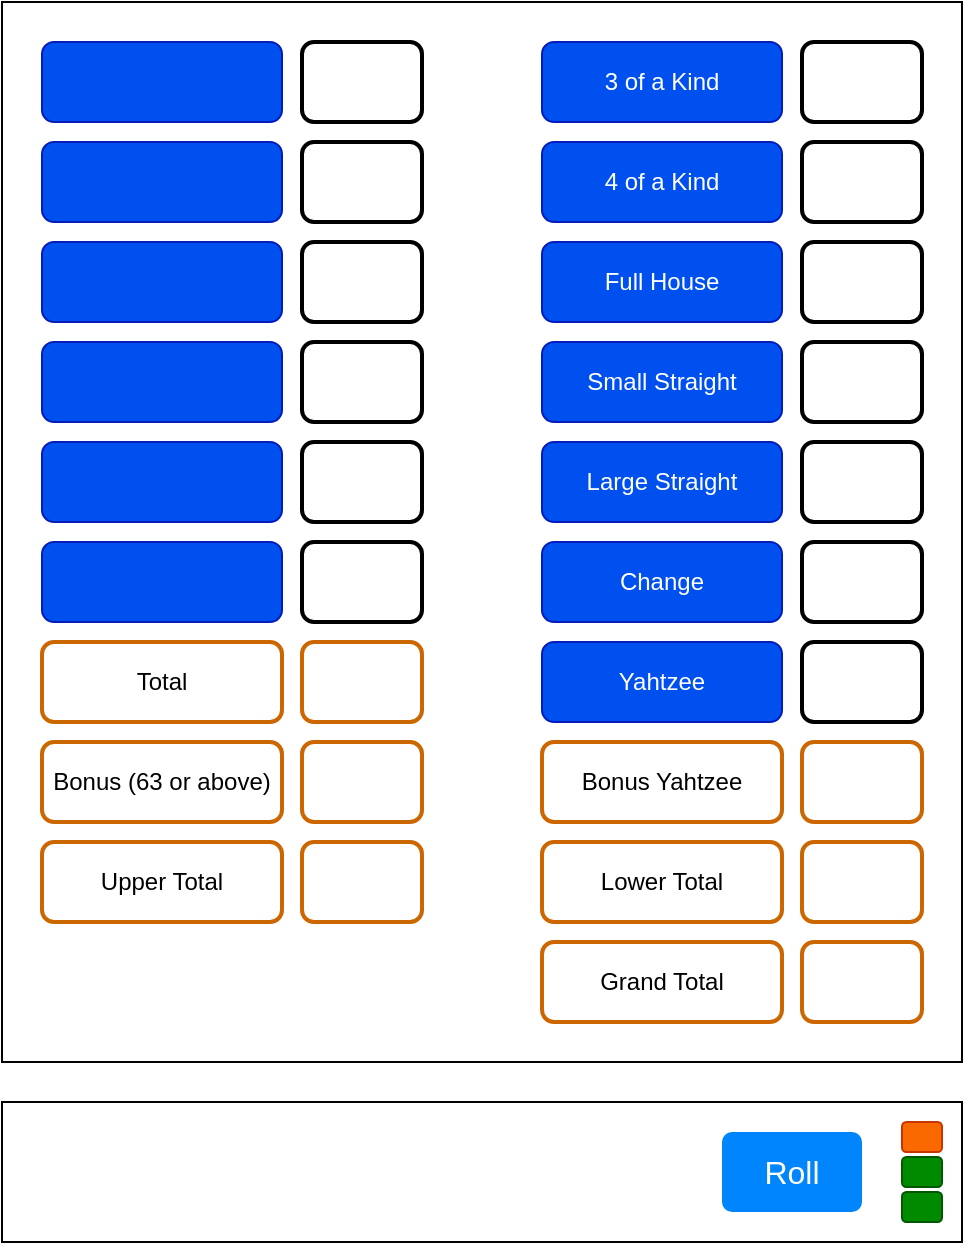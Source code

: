 <mxfile version="21.6.5" type="github">
  <diagram name="Page-1" id="gRaPweRWtWDCKEXZ7Hsl">
    <mxGraphModel dx="1678" dy="893" grid="1" gridSize="10" guides="1" tooltips="1" connect="1" arrows="1" fold="1" page="1" pageScale="1" pageWidth="850" pageHeight="1100" math="0" shadow="0">
      <root>
        <mxCell id="0" />
        <mxCell id="1" parent="0" />
        <mxCell id="erOUlVRGvqyGRUIqHfGN-49" value="" style="rounded=0;whiteSpace=wrap;html=1;" vertex="1" parent="1">
          <mxGeometry x="60" y="610" width="480" height="70" as="geometry" />
        </mxCell>
        <mxCell id="erOUlVRGvqyGRUIqHfGN-42" value="" style="rounded=0;whiteSpace=wrap;html=1;" vertex="1" parent="1">
          <mxGeometry x="60" y="60" width="480" height="530" as="geometry" />
        </mxCell>
        <mxCell id="erOUlVRGvqyGRUIqHfGN-1" value="" style="rounded=1;whiteSpace=wrap;html=1;fillColor=#0050ef;fontColor=#ffffff;strokeColor=#001DBC;" vertex="1" parent="1">
          <mxGeometry x="80" y="80" width="120" height="40" as="geometry" />
        </mxCell>
        <mxCell id="erOUlVRGvqyGRUIqHfGN-2" value="" style="rounded=1;whiteSpace=wrap;html=1;fillColor=#0050ef;fontColor=#ffffff;strokeColor=#001DBC;" vertex="1" parent="1">
          <mxGeometry x="80" y="130" width="120" height="40" as="geometry" />
        </mxCell>
        <mxCell id="erOUlVRGvqyGRUIqHfGN-3" value="Total" style="rounded=1;whiteSpace=wrap;html=1;strokeWidth=2;strokeColor=#CC6600;" vertex="1" parent="1">
          <mxGeometry x="80" y="380" width="120" height="40" as="geometry" />
        </mxCell>
        <mxCell id="erOUlVRGvqyGRUIqHfGN-4" value="" style="rounded=1;whiteSpace=wrap;html=1;fillColor=#0050ef;fontColor=#ffffff;strokeColor=#001DBC;" vertex="1" parent="1">
          <mxGeometry x="80" y="230" width="120" height="40" as="geometry" />
        </mxCell>
        <mxCell id="erOUlVRGvqyGRUIqHfGN-5" value="" style="rounded=1;whiteSpace=wrap;html=1;fillColor=#0050ef;fontColor=#ffffff;strokeColor=#001DBC;" vertex="1" parent="1">
          <mxGeometry x="80" y="180" width="120" height="40" as="geometry" />
        </mxCell>
        <mxCell id="erOUlVRGvqyGRUIqHfGN-6" value="" style="rounded=1;whiteSpace=wrap;html=1;fillColor=#0050ef;fontColor=#ffffff;strokeColor=#001DBC;" vertex="1" parent="1">
          <mxGeometry x="80" y="280" width="120" height="40" as="geometry" />
        </mxCell>
        <mxCell id="erOUlVRGvqyGRUIqHfGN-7" value="" style="rounded=1;whiteSpace=wrap;html=1;fillColor=#0050ef;fontColor=#ffffff;strokeColor=#001DBC;" vertex="1" parent="1">
          <mxGeometry x="80" y="330" width="120" height="40" as="geometry" />
        </mxCell>
        <mxCell id="erOUlVRGvqyGRUIqHfGN-8" value="Upper Total" style="rounded=1;whiteSpace=wrap;html=1;strokeWidth=2;strokeColor=#CC6600;" vertex="1" parent="1">
          <mxGeometry x="80" y="480" width="120" height="40" as="geometry" />
        </mxCell>
        <mxCell id="erOUlVRGvqyGRUIqHfGN-9" value="Bonus (63 or above)" style="rounded=1;whiteSpace=wrap;html=1;strokeWidth=2;strokeColor=#CC6600;" vertex="1" parent="1">
          <mxGeometry x="80" y="430" width="120" height="40" as="geometry" />
        </mxCell>
        <mxCell id="erOUlVRGvqyGRUIqHfGN-11" value="3 of a Kind" style="rounded=1;whiteSpace=wrap;html=1;fillColor=#0050ef;fontColor=#ffffff;strokeColor=#001DBC;" vertex="1" parent="1">
          <mxGeometry x="330" y="80" width="120" height="40" as="geometry" />
        </mxCell>
        <mxCell id="erOUlVRGvqyGRUIqHfGN-12" value="Bonus Yahtzee" style="rounded=1;whiteSpace=wrap;html=1;strokeWidth=2;strokeColor=#CC6600;" vertex="1" parent="1">
          <mxGeometry x="330" y="430" width="120" height="40" as="geometry" />
        </mxCell>
        <mxCell id="erOUlVRGvqyGRUIqHfGN-13" value="Full House" style="rounded=1;whiteSpace=wrap;html=1;fillColor=#0050ef;fontColor=#ffffff;strokeColor=#001DBC;" vertex="1" parent="1">
          <mxGeometry x="330" y="180" width="120" height="40" as="geometry" />
        </mxCell>
        <mxCell id="erOUlVRGvqyGRUIqHfGN-14" value="4 of a Kind" style="rounded=1;whiteSpace=wrap;html=1;fillColor=#0050ef;fontColor=#ffffff;strokeColor=#001DBC;" vertex="1" parent="1">
          <mxGeometry x="330" y="130" width="120" height="40" as="geometry" />
        </mxCell>
        <mxCell id="erOUlVRGvqyGRUIqHfGN-15" value="Small Straight" style="rounded=1;whiteSpace=wrap;html=1;fillColor=#0050ef;fontColor=#ffffff;strokeColor=#001DBC;" vertex="1" parent="1">
          <mxGeometry x="330" y="230" width="120" height="40" as="geometry" />
        </mxCell>
        <mxCell id="erOUlVRGvqyGRUIqHfGN-16" value="Large Straight" style="rounded=1;whiteSpace=wrap;html=1;fillColor=#0050ef;fontColor=#ffffff;strokeColor=#001DBC;" vertex="1" parent="1">
          <mxGeometry x="330" y="280" width="120" height="40" as="geometry" />
        </mxCell>
        <mxCell id="erOUlVRGvqyGRUIqHfGN-17" value="Grand Total" style="rounded=1;whiteSpace=wrap;html=1;strokeWidth=2;strokeColor=#CC6600;" vertex="1" parent="1">
          <mxGeometry x="330" y="530" width="120" height="40" as="geometry" />
        </mxCell>
        <mxCell id="erOUlVRGvqyGRUIqHfGN-18" value="Lower Total" style="rounded=1;whiteSpace=wrap;html=1;strokeWidth=2;strokeColor=#CC6600;" vertex="1" parent="1">
          <mxGeometry x="330" y="480" width="120" height="40" as="geometry" />
        </mxCell>
        <mxCell id="erOUlVRGvqyGRUIqHfGN-19" value="" style="rounded=1;whiteSpace=wrap;html=1;strokeWidth=2;" vertex="1" parent="1">
          <mxGeometry x="210" y="80" width="60" height="40" as="geometry" />
        </mxCell>
        <mxCell id="erOUlVRGvqyGRUIqHfGN-20" value="" style="rounded=1;whiteSpace=wrap;html=1;strokeWidth=2;" vertex="1" parent="1">
          <mxGeometry x="210" y="130" width="60" height="40" as="geometry" />
        </mxCell>
        <mxCell id="erOUlVRGvqyGRUIqHfGN-21" value="" style="rounded=1;whiteSpace=wrap;html=1;strokeWidth=2;" vertex="1" parent="1">
          <mxGeometry x="210" y="180" width="60" height="40" as="geometry" />
        </mxCell>
        <mxCell id="erOUlVRGvqyGRUIqHfGN-22" value="" style="rounded=1;whiteSpace=wrap;html=1;strokeWidth=2;" vertex="1" parent="1">
          <mxGeometry x="210" y="230" width="60" height="40" as="geometry" />
        </mxCell>
        <mxCell id="erOUlVRGvqyGRUIqHfGN-23" value="" style="rounded=1;whiteSpace=wrap;html=1;strokeWidth=2;" vertex="1" parent="1">
          <mxGeometry x="210" y="280" width="60" height="40" as="geometry" />
        </mxCell>
        <mxCell id="erOUlVRGvqyGRUIqHfGN-24" value="" style="rounded=1;whiteSpace=wrap;html=1;strokeWidth=2;" vertex="1" parent="1">
          <mxGeometry x="210" y="330" width="60" height="40" as="geometry" />
        </mxCell>
        <mxCell id="erOUlVRGvqyGRUIqHfGN-25" value="" style="rounded=1;whiteSpace=wrap;html=1;strokeWidth=2;strokeColor=#CC6600;" vertex="1" parent="1">
          <mxGeometry x="210" y="380" width="60" height="40" as="geometry" />
        </mxCell>
        <mxCell id="erOUlVRGvqyGRUIqHfGN-26" value="" style="rounded=1;whiteSpace=wrap;html=1;strokeWidth=2;strokeColor=#CC6600;" vertex="1" parent="1">
          <mxGeometry x="210" y="430" width="60" height="40" as="geometry" />
        </mxCell>
        <mxCell id="erOUlVRGvqyGRUIqHfGN-27" value="" style="rounded=1;whiteSpace=wrap;html=1;strokeWidth=2;strokeColor=#CC6600;" vertex="1" parent="1">
          <mxGeometry x="210" y="480" width="60" height="40" as="geometry" />
        </mxCell>
        <mxCell id="erOUlVRGvqyGRUIqHfGN-28" value="Change" style="rounded=1;whiteSpace=wrap;html=1;fillColor=#0050ef;fontColor=#ffffff;strokeColor=#001DBC;" vertex="1" parent="1">
          <mxGeometry x="330" y="330" width="120" height="40" as="geometry" />
        </mxCell>
        <mxCell id="erOUlVRGvqyGRUIqHfGN-29" value="Yahtzee" style="rounded=1;whiteSpace=wrap;html=1;fillColor=#0050ef;fontColor=#ffffff;strokeColor=#001DBC;" vertex="1" parent="1">
          <mxGeometry x="330" y="380" width="120" height="40" as="geometry" />
        </mxCell>
        <mxCell id="erOUlVRGvqyGRUIqHfGN-31" value="" style="rounded=1;whiteSpace=wrap;html=1;strokeWidth=2;" vertex="1" parent="1">
          <mxGeometry x="460" y="80" width="60" height="40" as="geometry" />
        </mxCell>
        <mxCell id="erOUlVRGvqyGRUIqHfGN-32" value="" style="rounded=1;whiteSpace=wrap;html=1;strokeWidth=2;" vertex="1" parent="1">
          <mxGeometry x="460" y="130" width="60" height="40" as="geometry" />
        </mxCell>
        <mxCell id="erOUlVRGvqyGRUIqHfGN-33" value="" style="rounded=1;whiteSpace=wrap;html=1;strokeWidth=2;" vertex="1" parent="1">
          <mxGeometry x="460" y="180" width="60" height="40" as="geometry" />
        </mxCell>
        <mxCell id="erOUlVRGvqyGRUIqHfGN-34" value="" style="rounded=1;whiteSpace=wrap;html=1;strokeWidth=2;" vertex="1" parent="1">
          <mxGeometry x="460" y="230" width="60" height="40" as="geometry" />
        </mxCell>
        <mxCell id="erOUlVRGvqyGRUIqHfGN-35" value="" style="rounded=1;whiteSpace=wrap;html=1;strokeWidth=2;" vertex="1" parent="1">
          <mxGeometry x="460" y="280" width="60" height="40" as="geometry" />
        </mxCell>
        <mxCell id="erOUlVRGvqyGRUIqHfGN-36" value="" style="rounded=1;whiteSpace=wrap;html=1;strokeWidth=2;" vertex="1" parent="1">
          <mxGeometry x="460" y="330" width="60" height="40" as="geometry" />
        </mxCell>
        <mxCell id="erOUlVRGvqyGRUIqHfGN-37" value="" style="rounded=1;whiteSpace=wrap;html=1;strokeWidth=2;" vertex="1" parent="1">
          <mxGeometry x="460" y="380" width="60" height="40" as="geometry" />
        </mxCell>
        <mxCell id="erOUlVRGvqyGRUIqHfGN-38" value="" style="rounded=1;whiteSpace=wrap;html=1;strokeWidth=2;strokeColor=#CC6600;" vertex="1" parent="1">
          <mxGeometry x="460" y="430" width="60" height="40" as="geometry" />
        </mxCell>
        <mxCell id="erOUlVRGvqyGRUIqHfGN-39" value="" style="rounded=1;whiteSpace=wrap;html=1;strokeWidth=2;strokeColor=#CC6600;" vertex="1" parent="1">
          <mxGeometry x="460" y="480" width="60" height="40" as="geometry" />
        </mxCell>
        <mxCell id="erOUlVRGvqyGRUIqHfGN-40" value="" style="rounded=1;whiteSpace=wrap;html=1;strokeWidth=2;strokeColor=#CC6600;" vertex="1" parent="1">
          <mxGeometry x="460" y="530" width="60" height="40" as="geometry" />
        </mxCell>
        <mxCell id="erOUlVRGvqyGRUIqHfGN-44" value="" style="shape=image;verticalLabelPosition=bottom;labelBackgroundColor=default;verticalAlign=top;aspect=fixed;imageAspect=0;image=https://www.clker.com/cliparts/r/z/d/a/L/V/dice-4-hi.png;" vertex="1" parent="1">
          <mxGeometry x="70" y="620" width="50.59" height="50" as="geometry" />
        </mxCell>
        <mxCell id="erOUlVRGvqyGRUIqHfGN-45" value="" style="shape=image;verticalLabelPosition=bottom;labelBackgroundColor=default;verticalAlign=top;aspect=fixed;imageAspect=0;image=https://www.clker.com/cliparts/r/z/d/a/L/V/dice-4-hi.png;" vertex="1" parent="1">
          <mxGeometry x="350" y="620" width="50.59" height="50" as="geometry" />
        </mxCell>
        <mxCell id="erOUlVRGvqyGRUIqHfGN-46" value="" style="shape=image;verticalLabelPosition=bottom;labelBackgroundColor=default;verticalAlign=top;aspect=fixed;imageAspect=0;image=https://www.clker.com/cliparts/r/z/d/a/L/V/dice-4-hi.png;" vertex="1" parent="1">
          <mxGeometry x="140" y="620" width="50.59" height="50" as="geometry" />
        </mxCell>
        <mxCell id="erOUlVRGvqyGRUIqHfGN-47" value="" style="shape=image;verticalLabelPosition=bottom;labelBackgroundColor=default;verticalAlign=top;aspect=fixed;imageAspect=0;image=https://www.clker.com/cliparts/r/z/d/a/L/V/dice-4-hi.png;" vertex="1" parent="1">
          <mxGeometry x="210" y="620" width="50.59" height="50" as="geometry" />
        </mxCell>
        <mxCell id="erOUlVRGvqyGRUIqHfGN-48" value="" style="shape=image;verticalLabelPosition=bottom;labelBackgroundColor=default;verticalAlign=top;aspect=fixed;imageAspect=0;image=https://www.clker.com/cliparts/r/z/d/a/L/V/dice-4-hi.png;" vertex="1" parent="1">
          <mxGeometry x="280" y="620" width="50.59" height="50" as="geometry" />
        </mxCell>
        <mxCell id="erOUlVRGvqyGRUIqHfGN-50" value="Roll" style="html=1;shadow=0;dashed=0;shape=mxgraph.bootstrap.rrect;rSize=5;strokeColor=none;strokeWidth=1;fillColor=#0085FC;fontColor=#FFFFFF;whiteSpace=wrap;align=center;verticalAlign=middle;spacingLeft=0;fontStyle=0;fontSize=16;spacing=5;" vertex="1" parent="1">
          <mxGeometry x="420" y="625" width="70" height="40" as="geometry" />
        </mxCell>
        <mxCell id="erOUlVRGvqyGRUIqHfGN-58" value="" style="rounded=1;whiteSpace=wrap;html=1;fillColor=#008a00;fontColor=#ffffff;strokeColor=#005700;" vertex="1" parent="1">
          <mxGeometry x="510" y="637.5" width="20" height="15" as="geometry" />
        </mxCell>
        <mxCell id="erOUlVRGvqyGRUIqHfGN-60" value="" style="rounded=1;whiteSpace=wrap;html=1;fillColor=#fa6800;strokeColor=#C73500;fontColor=#000000;" vertex="1" parent="1">
          <mxGeometry x="510" y="620" width="20" height="15" as="geometry" />
        </mxCell>
        <mxCell id="erOUlVRGvqyGRUIqHfGN-63" value="" style="rounded=1;whiteSpace=wrap;html=1;fillColor=#008a00;fontColor=#ffffff;strokeColor=#005700;" vertex="1" parent="1">
          <mxGeometry x="510" y="655" width="20" height="15" as="geometry" />
        </mxCell>
      </root>
    </mxGraphModel>
  </diagram>
</mxfile>
